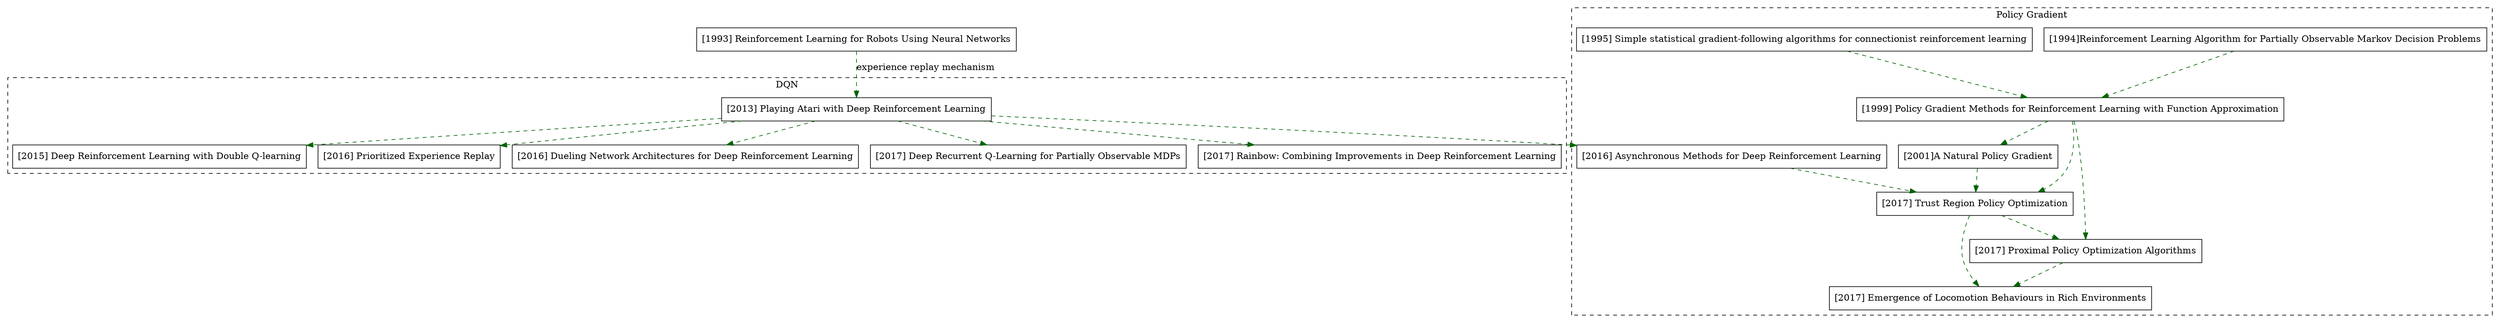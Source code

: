 digraph ML_Math{           //设置分辨率

	{
		node[shape=box]
		
		//1993
		a1993[label="[1993] Reinforcement Learning for Robots Using Neural Networks"];
		//1994
		a1994[label="[1994]Reinforcement Learning Algorithm for Partially Observable Markov Decision Problems"]
		//1995
		a1995[label="[1995] Simple statistical gradient-following algorithms for connectionist reinforcement learning"]
		//1999
		a1999[label="[1999] Policy Gradient Methods for Reinforcement Learning with Function Approximation"]
		//2001
		a2001[label="[2001]A Natural Policy Gradient"]
		//2013
		a2013[label="[2013] Playing Atari with Deep Reinforcement Learning"];
		//2015
		a2015[label="[2015] Deep Reinforcement Learning with Double Q-learning"]
		//2016
		a2016[label="[2016] Prioritized Experience Replay"]
		b2016[label="[2016] Dueling Network Architectures for Deep Reinforcement Learning"]
		c2016[label="[2016] Asynchronous Methods for Deep Reinforcement Learning"]
		//2017
		a2017[label="[2017] Deep Recurrent Q-Learning for Partially Observable MDPs"]
		b2017[label="[2017] Rainbow: Combining Improvements in Deep Reinforcement Learning"]
		c2017[label="[2017] Trust Region Policy Optimization"]
		d2017[label="[2017] Emergence of Locomotion Behaviours in Rich Environments"]
		e2017[label="[2017] Proximal Policy Optimization Algorithms"]
	}


	{
		edge[color=darkgreen,style=dashed]
		a1993->a2013[label="experience replay mechanism"];
		a2013->a2015;
		a2013->a2016;
		a2013->b2016;
		a2013->a2017;
		a2013->b2017;
		c2016->c2017;
		c2017->d2017;
		c2017->e2017
		a2013->c2016;
		a1999->e2017;
		a1999->c2017;
		e2017->d2017;
		a2001->c2017;
		a1999->a2001;
		a1995->a1999;
		a1994->a1999;
	}
	subgraph cluster_dqn{
		label="DQN"
		style="dashed"
		node [shape = box, color = blue]
		a2013; a2015; a2016; b2016; b2017;a2017;
	}
	subgraph cluster_pg{
		label="Policy Gradient"
		style="dashed"
		node [shape = box, color = blue]
		c2016;d2017;c2017;e2017;a1999;a2001;a1995;a1994;
	}
	
}